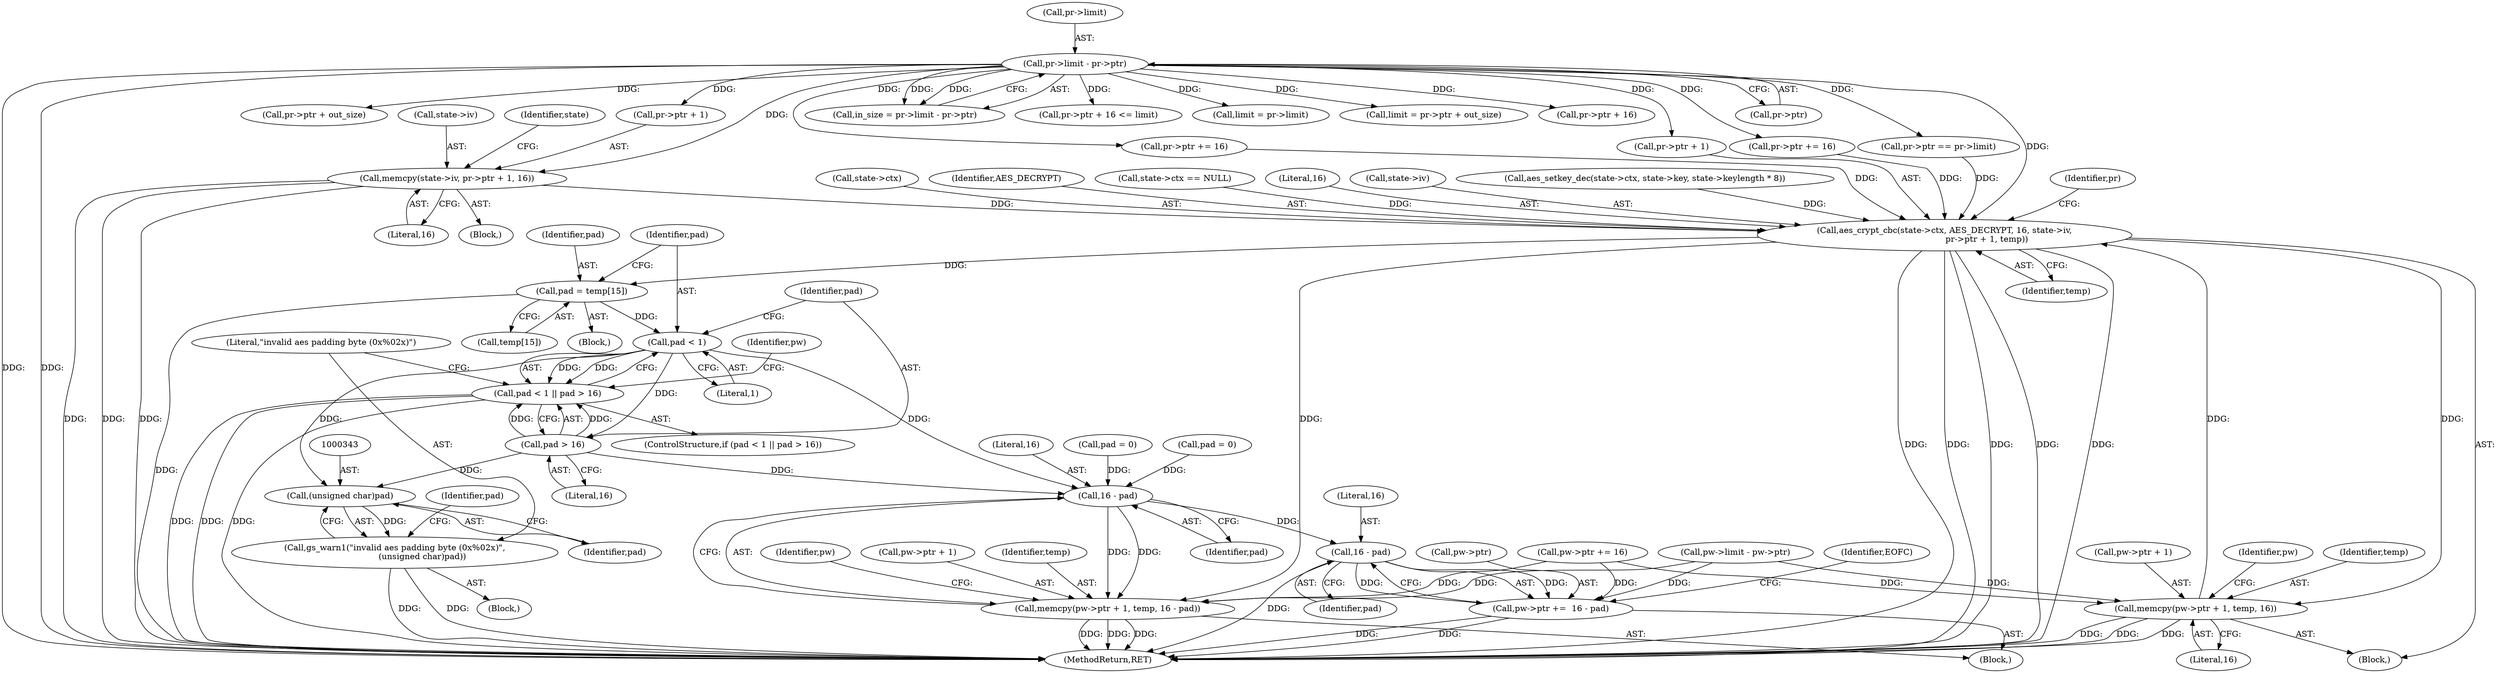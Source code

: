 digraph "0_ghostscript_8e9ce5016db968b40e4ec255a3005f2786cce45f_0@API" {
"1000260" [label="(Call,memcpy(state->iv, pr->ptr + 1, 16))"];
"1000128" [label="(Call,pr->limit - pr->ptr)"];
"1000289" [label="(Call,aes_crypt_cbc(state->ctx, AES_DECRYPT, 16, state->iv,\n                                pr->ptr + 1, temp))"];
"1000326" [label="(Call,pad = temp[15])"];
"1000333" [label="(Call,pad < 1)"];
"1000332" [label="(Call,pad < 1 || pad > 16)"];
"1000336" [label="(Call,pad > 16)"];
"1000342" [label="(Call,(unsigned char)pad)"];
"1000340" [label="(Call,gs_warn1(\"invalid aes padding byte (0x%02x)\",\n                     (unsigned char)pad))"];
"1000360" [label="(Call,16 - pad)"];
"1000353" [label="(Call,memcpy(pw->ptr + 1, temp, 16 - pad))"];
"1000367" [label="(Call,16 - pad)"];
"1000363" [label="(Call,pw->ptr +=  16 - pad)"];
"1000372" [label="(Call,memcpy(pw->ptr + 1, temp, 16))"];
"1000303" [label="(Identifier,temp)"];
"1000369" [label="(Identifier,pad)"];
"1000129" [label="(Call,pr->limit)"];
"1000367" [label="(Call,16 - pad)"];
"1000363" [label="(Call,pw->ptr +=  16 - pad)"];
"1000371" [label="(Identifier,EOFC)"];
"1000353" [label="(Call,memcpy(pw->ptr + 1, temp, 16 - pad))"];
"1000157" [label="(Call,pr->ptr + out_size)"];
"1000304" [label="(Call,pr->ptr += 16)"];
"1000298" [label="(Call,pr->ptr + 1)"];
"1000346" [label="(Identifier,pad)"];
"1000365" [label="(Identifier,pw)"];
"1000261" [label="(Call,state->iv)"];
"1000350" [label="(Call,pad = 0)"];
"1000337" [label="(Identifier,pad)"];
"1000275" [label="(Call,pr->ptr += 16)"];
"1000325" [label="(Block,)"];
"1000397" [label="(MethodReturn,RET)"];
"1000128" [label="(Call,pr->limit - pr->ptr)"];
"1000336" [label="(Call,pad > 16)"];
"1000272" [label="(Identifier,state)"];
"1000306" [label="(Identifier,pr)"];
"1000354" [label="(Call,pw->ptr + 1)"];
"1000379" [label="(Literal,16)"];
"1000126" [label="(Call,in_size = pr->limit - pr->ptr)"];
"1000281" [label="(Call,pr->ptr + 16 <= limit)"];
"1000334" [label="(Identifier,pad)"];
"1000290" [label="(Call,state->ctx)"];
"1000368" [label="(Literal,16)"];
"1000260" [label="(Call,memcpy(state->iv, pr->ptr + 1, 16))"];
"1000327" [label="(Identifier,pad)"];
"1000340" [label="(Call,gs_warn1(\"invalid aes padding byte (0x%02x)\",\n                     (unsigned char)pad))"];
"1000382" [label="(Identifier,pw)"];
"1000293" [label="(Identifier,AES_DECRYPT)"];
"1000338" [label="(Literal,16)"];
"1000359" [label="(Identifier,temp)"];
"1000360" [label="(Call,16 - pad)"];
"1000319" [label="(Block,)"];
"1000378" [label="(Identifier,temp)"];
"1000372" [label="(Call,memcpy(pw->ptr + 1, temp, 16))"];
"1000362" [label="(Identifier,pad)"];
"1000289" [label="(Call,aes_crypt_cbc(state->ctx, AES_DECRYPT, 16, state->iv,\n                                pr->ptr + 1, temp))"];
"1000380" [label="(Call,pw->ptr += 16)"];
"1000179" [label="(Call,state->ctx == NULL)"];
"1000167" [label="(Call,limit = pr->limit)"];
"1000361" [label="(Literal,16)"];
"1000155" [label="(Call,limit = pr->ptr + out_size)"];
"1000364" [label="(Call,pw->ptr)"];
"1000269" [label="(Literal,16)"];
"1000328" [label="(Call,temp[15])"];
"1000294" [label="(Literal,16)"];
"1000335" [label="(Literal,1)"];
"1000332" [label="(Call,pad < 1 || pad > 16)"];
"1000282" [label="(Call,pr->ptr + 16)"];
"1000345" [label="(Call,pad = 0)"];
"1000344" [label="(Identifier,pad)"];
"1000253" [label="(Block,)"];
"1000339" [label="(Block,)"];
"1000264" [label="(Call,pr->ptr + 1)"];
"1000138" [label="(Call,pw->limit - pw->ptr)"];
"1000295" [label="(Call,state->iv)"];
"1000236" [label="(Call,aes_setkey_dec(state->ctx, state->key, state->keylength * 8))"];
"1000333" [label="(Call,pad < 1)"];
"1000342" [label="(Call,(unsigned char)pad)"];
"1000312" [label="(Call,pr->ptr == pr->limit)"];
"1000373" [label="(Call,pw->ptr + 1)"];
"1000356" [label="(Identifier,pw)"];
"1000341" [label="(Literal,\"invalid aes padding byte (0x%02x)\")"];
"1000326" [label="(Call,pad = temp[15])"];
"1000132" [label="(Call,pr->ptr)"];
"1000331" [label="(ControlStructure,if (pad < 1 || pad > 16))"];
"1000288" [label="(Block,)"];
"1000260" -> "1000253"  [label="AST: "];
"1000260" -> "1000269"  [label="CFG: "];
"1000261" -> "1000260"  [label="AST: "];
"1000264" -> "1000260"  [label="AST: "];
"1000269" -> "1000260"  [label="AST: "];
"1000272" -> "1000260"  [label="CFG: "];
"1000260" -> "1000397"  [label="DDG: "];
"1000260" -> "1000397"  [label="DDG: "];
"1000260" -> "1000397"  [label="DDG: "];
"1000128" -> "1000260"  [label="DDG: "];
"1000260" -> "1000289"  [label="DDG: "];
"1000128" -> "1000126"  [label="AST: "];
"1000128" -> "1000132"  [label="CFG: "];
"1000129" -> "1000128"  [label="AST: "];
"1000132" -> "1000128"  [label="AST: "];
"1000126" -> "1000128"  [label="CFG: "];
"1000128" -> "1000397"  [label="DDG: "];
"1000128" -> "1000397"  [label="DDG: "];
"1000128" -> "1000126"  [label="DDG: "];
"1000128" -> "1000126"  [label="DDG: "];
"1000128" -> "1000155"  [label="DDG: "];
"1000128" -> "1000157"  [label="DDG: "];
"1000128" -> "1000167"  [label="DDG: "];
"1000128" -> "1000264"  [label="DDG: "];
"1000128" -> "1000275"  [label="DDG: "];
"1000128" -> "1000281"  [label="DDG: "];
"1000128" -> "1000282"  [label="DDG: "];
"1000128" -> "1000289"  [label="DDG: "];
"1000128" -> "1000298"  [label="DDG: "];
"1000128" -> "1000304"  [label="DDG: "];
"1000128" -> "1000312"  [label="DDG: "];
"1000289" -> "1000288"  [label="AST: "];
"1000289" -> "1000303"  [label="CFG: "];
"1000290" -> "1000289"  [label="AST: "];
"1000293" -> "1000289"  [label="AST: "];
"1000294" -> "1000289"  [label="AST: "];
"1000295" -> "1000289"  [label="AST: "];
"1000298" -> "1000289"  [label="AST: "];
"1000303" -> "1000289"  [label="AST: "];
"1000306" -> "1000289"  [label="CFG: "];
"1000289" -> "1000397"  [label="DDG: "];
"1000289" -> "1000397"  [label="DDG: "];
"1000289" -> "1000397"  [label="DDG: "];
"1000289" -> "1000397"  [label="DDG: "];
"1000289" -> "1000397"  [label="DDG: "];
"1000236" -> "1000289"  [label="DDG: "];
"1000179" -> "1000289"  [label="DDG: "];
"1000312" -> "1000289"  [label="DDG: "];
"1000275" -> "1000289"  [label="DDG: "];
"1000304" -> "1000289"  [label="DDG: "];
"1000372" -> "1000289"  [label="DDG: "];
"1000289" -> "1000326"  [label="DDG: "];
"1000289" -> "1000353"  [label="DDG: "];
"1000289" -> "1000372"  [label="DDG: "];
"1000326" -> "1000325"  [label="AST: "];
"1000326" -> "1000328"  [label="CFG: "];
"1000327" -> "1000326"  [label="AST: "];
"1000328" -> "1000326"  [label="AST: "];
"1000334" -> "1000326"  [label="CFG: "];
"1000326" -> "1000397"  [label="DDG: "];
"1000326" -> "1000333"  [label="DDG: "];
"1000333" -> "1000332"  [label="AST: "];
"1000333" -> "1000335"  [label="CFG: "];
"1000334" -> "1000333"  [label="AST: "];
"1000335" -> "1000333"  [label="AST: "];
"1000337" -> "1000333"  [label="CFG: "];
"1000332" -> "1000333"  [label="CFG: "];
"1000333" -> "1000332"  [label="DDG: "];
"1000333" -> "1000332"  [label="DDG: "];
"1000333" -> "1000336"  [label="DDG: "];
"1000333" -> "1000342"  [label="DDG: "];
"1000333" -> "1000360"  [label="DDG: "];
"1000332" -> "1000331"  [label="AST: "];
"1000332" -> "1000336"  [label="CFG: "];
"1000336" -> "1000332"  [label="AST: "];
"1000341" -> "1000332"  [label="CFG: "];
"1000356" -> "1000332"  [label="CFG: "];
"1000332" -> "1000397"  [label="DDG: "];
"1000332" -> "1000397"  [label="DDG: "];
"1000332" -> "1000397"  [label="DDG: "];
"1000336" -> "1000332"  [label="DDG: "];
"1000336" -> "1000332"  [label="DDG: "];
"1000336" -> "1000338"  [label="CFG: "];
"1000337" -> "1000336"  [label="AST: "];
"1000338" -> "1000336"  [label="AST: "];
"1000336" -> "1000342"  [label="DDG: "];
"1000336" -> "1000360"  [label="DDG: "];
"1000342" -> "1000340"  [label="AST: "];
"1000342" -> "1000344"  [label="CFG: "];
"1000343" -> "1000342"  [label="AST: "];
"1000344" -> "1000342"  [label="AST: "];
"1000340" -> "1000342"  [label="CFG: "];
"1000342" -> "1000340"  [label="DDG: "];
"1000340" -> "1000339"  [label="AST: "];
"1000341" -> "1000340"  [label="AST: "];
"1000346" -> "1000340"  [label="CFG: "];
"1000340" -> "1000397"  [label="DDG: "];
"1000340" -> "1000397"  [label="DDG: "];
"1000360" -> "1000353"  [label="AST: "];
"1000360" -> "1000362"  [label="CFG: "];
"1000361" -> "1000360"  [label="AST: "];
"1000362" -> "1000360"  [label="AST: "];
"1000353" -> "1000360"  [label="CFG: "];
"1000360" -> "1000353"  [label="DDG: "];
"1000360" -> "1000353"  [label="DDG: "];
"1000350" -> "1000360"  [label="DDG: "];
"1000345" -> "1000360"  [label="DDG: "];
"1000360" -> "1000367"  [label="DDG: "];
"1000353" -> "1000319"  [label="AST: "];
"1000354" -> "1000353"  [label="AST: "];
"1000359" -> "1000353"  [label="AST: "];
"1000365" -> "1000353"  [label="CFG: "];
"1000353" -> "1000397"  [label="DDG: "];
"1000353" -> "1000397"  [label="DDG: "];
"1000353" -> "1000397"  [label="DDG: "];
"1000138" -> "1000353"  [label="DDG: "];
"1000380" -> "1000353"  [label="DDG: "];
"1000367" -> "1000363"  [label="AST: "];
"1000367" -> "1000369"  [label="CFG: "];
"1000368" -> "1000367"  [label="AST: "];
"1000369" -> "1000367"  [label="AST: "];
"1000363" -> "1000367"  [label="CFG: "];
"1000367" -> "1000397"  [label="DDG: "];
"1000367" -> "1000363"  [label="DDG: "];
"1000367" -> "1000363"  [label="DDG: "];
"1000363" -> "1000319"  [label="AST: "];
"1000364" -> "1000363"  [label="AST: "];
"1000371" -> "1000363"  [label="CFG: "];
"1000363" -> "1000397"  [label="DDG: "];
"1000363" -> "1000397"  [label="DDG: "];
"1000138" -> "1000363"  [label="DDG: "];
"1000380" -> "1000363"  [label="DDG: "];
"1000372" -> "1000288"  [label="AST: "];
"1000372" -> "1000379"  [label="CFG: "];
"1000373" -> "1000372"  [label="AST: "];
"1000378" -> "1000372"  [label="AST: "];
"1000379" -> "1000372"  [label="AST: "];
"1000382" -> "1000372"  [label="CFG: "];
"1000372" -> "1000397"  [label="DDG: "];
"1000372" -> "1000397"  [label="DDG: "];
"1000372" -> "1000397"  [label="DDG: "];
"1000138" -> "1000372"  [label="DDG: "];
"1000380" -> "1000372"  [label="DDG: "];
}
